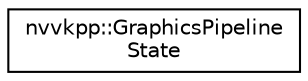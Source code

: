 digraph "Graphical Class Hierarchy"
{
 // LATEX_PDF_SIZE
  edge [fontname="Helvetica",fontsize="10",labelfontname="Helvetica",labelfontsize="10"];
  node [fontname="Helvetica",fontsize="10",shape=record];
  rankdir="LR";
  Node0 [label="nvvkpp::GraphicsPipeline\lState",height=0.2,width=0.4,color="black", fillcolor="white", style="filled",URL="$structnvvkpp_1_1_graphics_pipeline_state.html",tooltip=" "];
}
